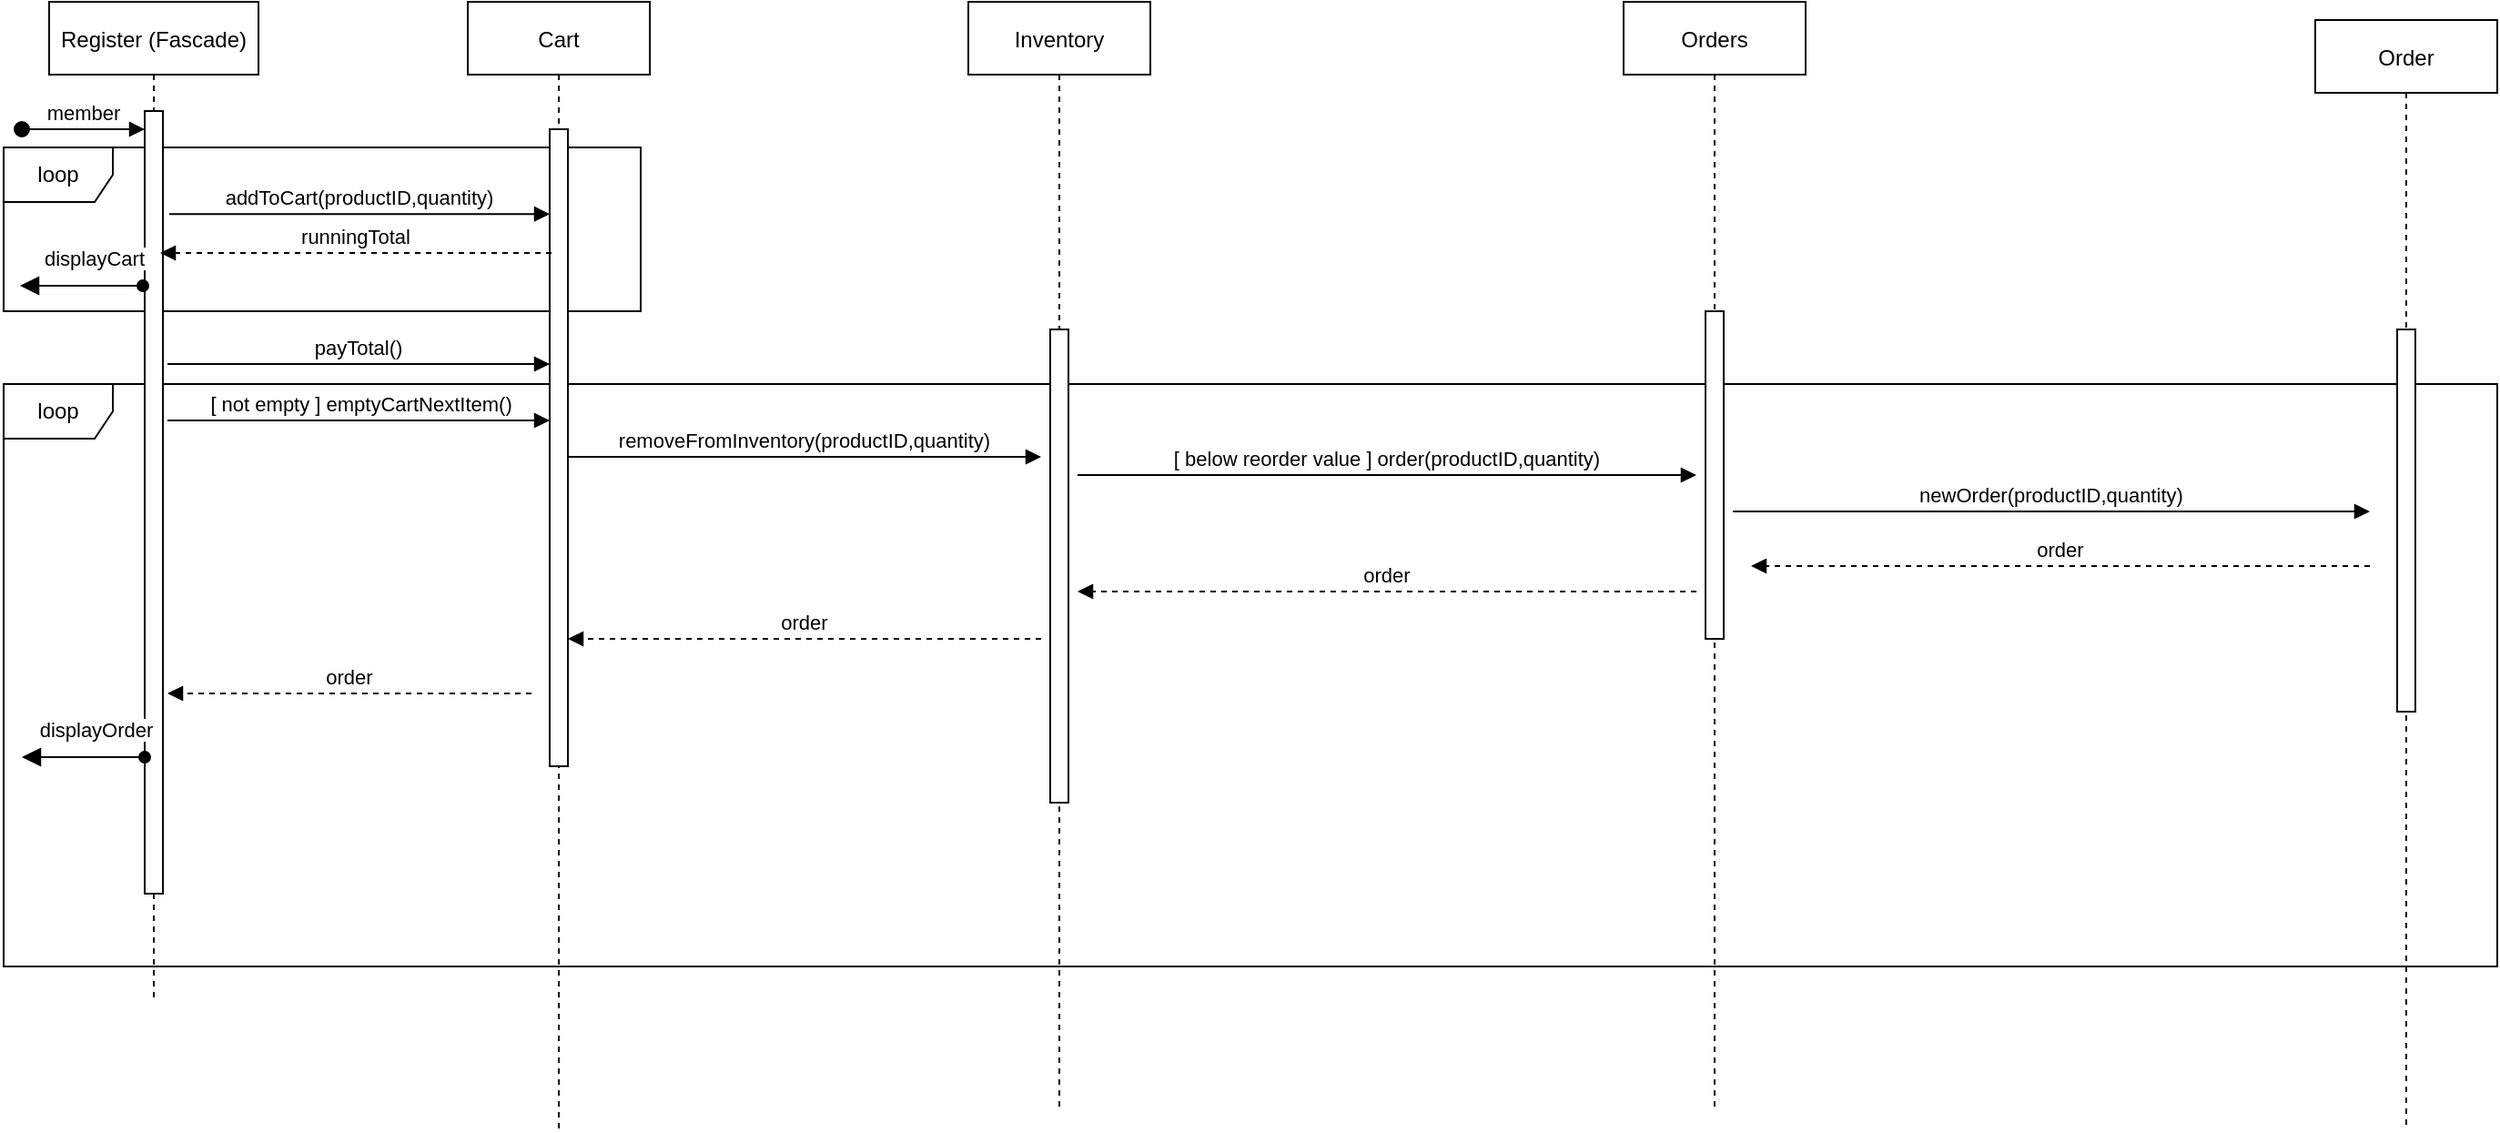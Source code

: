 <mxfile version="14.4.3" type="device"><diagram id="kgpKYQtTHZ0yAKxKKP6v" name="Page-1"><mxGraphModel dx="1240" dy="755" grid="1" gridSize="10" guides="1" tooltips="1" connect="1" arrows="1" fold="1" page="1" pageScale="1" pageWidth="1400" pageHeight="850" math="0" shadow="0"><root><mxCell id="0"/><mxCell id="1" parent="0"/><mxCell id="Z1hfsRR5hd3hzKGp2w_r-11" value="loop" style="shape=umlFrame;whiteSpace=wrap;html=1;" parent="1" vertex="1"><mxGeometry x="10" y="220" width="1370" height="320" as="geometry"/></mxCell><mxCell id="Z1hfsRR5hd3hzKGp2w_r-1" value="loop" style="shape=umlFrame;whiteSpace=wrap;html=1;" parent="1" vertex="1"><mxGeometry x="10" y="90" width="350" height="90" as="geometry"/></mxCell><mxCell id="3nuBFxr9cyL0pnOWT2aG-1" value="Register (Fascade)" style="shape=umlLifeline;perimeter=lifelinePerimeter;container=1;collapsible=0;recursiveResize=0;rounded=0;shadow=0;strokeWidth=1;" parent="1" vertex="1"><mxGeometry x="35" y="10" width="115" height="550" as="geometry"/></mxCell><mxCell id="3nuBFxr9cyL0pnOWT2aG-2" value="" style="points=[];perimeter=orthogonalPerimeter;rounded=0;shadow=0;strokeWidth=1;" parent="3nuBFxr9cyL0pnOWT2aG-1" vertex="1"><mxGeometry x="52.5" y="60" width="10" height="430" as="geometry"/></mxCell><mxCell id="3nuBFxr9cyL0pnOWT2aG-3" value="member" style="verticalAlign=bottom;startArrow=oval;endArrow=block;startSize=8;shadow=0;strokeWidth=1;" parent="3nuBFxr9cyL0pnOWT2aG-1" target="3nuBFxr9cyL0pnOWT2aG-2" edge="1"><mxGeometry relative="1" as="geometry"><mxPoint x="-15" y="70" as="sourcePoint"/></mxGeometry></mxCell><mxCell id="3nuBFxr9cyL0pnOWT2aG-5" value="Cart" style="shape=umlLifeline;perimeter=lifelinePerimeter;container=1;collapsible=0;recursiveResize=0;rounded=0;shadow=0;strokeWidth=1;" parent="1" vertex="1"><mxGeometry x="265" y="10" width="100" height="620" as="geometry"/></mxCell><mxCell id="3nuBFxr9cyL0pnOWT2aG-6" value="" style="points=[];perimeter=orthogonalPerimeter;rounded=0;shadow=0;strokeWidth=1;" parent="3nuBFxr9cyL0pnOWT2aG-5" vertex="1"><mxGeometry x="45" y="70" width="10" height="350" as="geometry"/></mxCell><mxCell id="3nuBFxr9cyL0pnOWT2aG-8" value="addToCart(productID,quantity)" style="verticalAlign=bottom;endArrow=block;shadow=0;strokeWidth=1;exitX=1.35;exitY=0.211;exitDx=0;exitDy=0;exitPerimeter=0;" parent="1" edge="1"><mxGeometry relative="1" as="geometry"><mxPoint x="101" y="126.62" as="sourcePoint"/><mxPoint x="310" y="126.62" as="targetPoint"/></mxGeometry></mxCell><mxCell id="3nuBFxr9cyL0pnOWT2aG-9" value="runningTotal" style="verticalAlign=bottom;endArrow=block;entryX=1;entryY=0;shadow=0;strokeWidth=1;dashed=1;" parent="1" edge="1"><mxGeometry relative="1" as="geometry"><mxPoint x="311" y="148" as="sourcePoint"/><mxPoint x="96" y="148" as="targetPoint"/></mxGeometry></mxCell><mxCell id="Z1hfsRR5hd3hzKGp2w_r-3" value="payTotal()" style="verticalAlign=bottom;endArrow=block;shadow=0;strokeWidth=1;entryX=0.1;entryY=0.188;entryDx=0;entryDy=0;entryPerimeter=0;exitX=1.35;exitY=0.211;exitDx=0;exitDy=0;exitPerimeter=0;" parent="1" edge="1"><mxGeometry relative="1" as="geometry"><mxPoint x="100" y="209.01" as="sourcePoint"/><mxPoint x="310" y="209.0" as="targetPoint"/></mxGeometry></mxCell><mxCell id="Z1hfsRR5hd3hzKGp2w_r-4" value="Inventory" style="shape=umlLifeline;perimeter=lifelinePerimeter;container=1;collapsible=0;recursiveResize=0;rounded=0;shadow=0;strokeWidth=1;" parent="1" vertex="1"><mxGeometry x="540" y="10" width="100" height="610" as="geometry"/></mxCell><mxCell id="Z1hfsRR5hd3hzKGp2w_r-5" value="" style="points=[];perimeter=orthogonalPerimeter;rounded=0;shadow=0;strokeWidth=1;" parent="Z1hfsRR5hd3hzKGp2w_r-4" vertex="1"><mxGeometry x="45" y="180" width="10" height="260" as="geometry"/></mxCell><mxCell id="Z1hfsRR5hd3hzKGp2w_r-6" value="removeFromInventory(productID,quantity)" style="verticalAlign=bottom;endArrow=block;shadow=0;strokeWidth=1;exitX=1.35;exitY=0.211;exitDx=0;exitDy=0;exitPerimeter=0;" parent="1" edge="1"><mxGeometry relative="1" as="geometry"><mxPoint x="320" y="260" as="sourcePoint"/><mxPoint x="580" y="260" as="targetPoint"/><mxPoint as="offset"/></mxGeometry></mxCell><mxCell id="Z1hfsRR5hd3hzKGp2w_r-8" value="Orders" style="shape=umlLifeline;perimeter=lifelinePerimeter;container=1;collapsible=0;recursiveResize=0;rounded=0;shadow=0;strokeWidth=1;" parent="1" vertex="1"><mxGeometry x="900" y="10" width="100" height="610" as="geometry"/></mxCell><mxCell id="Z1hfsRR5hd3hzKGp2w_r-9" value="" style="points=[];perimeter=orthogonalPerimeter;rounded=0;shadow=0;strokeWidth=1;" parent="Z1hfsRR5hd3hzKGp2w_r-8" vertex="1"><mxGeometry x="45" y="170" width="10" height="180" as="geometry"/></mxCell><mxCell id="Z1hfsRR5hd3hzKGp2w_r-10" value="[ below reorder value ] order(productID,quantity)" style="verticalAlign=bottom;endArrow=block;shadow=0;strokeWidth=1;exitX=1.35;exitY=0.211;exitDx=0;exitDy=0;exitPerimeter=0;" parent="1" edge="1"><mxGeometry relative="1" as="geometry"><mxPoint x="600" y="270" as="sourcePoint"/><mxPoint x="940" y="270" as="targetPoint"/><mxPoint as="offset"/></mxGeometry></mxCell><mxCell id="cxPl5RGLa9Kc5QcEujPU-1" value="Order" style="shape=umlLifeline;perimeter=lifelinePerimeter;container=1;collapsible=0;recursiveResize=0;rounded=0;shadow=0;strokeWidth=1;size=40;" vertex="1" parent="1"><mxGeometry x="1280" y="20" width="100" height="610" as="geometry"/></mxCell><mxCell id="cxPl5RGLa9Kc5QcEujPU-2" value="" style="points=[];perimeter=orthogonalPerimeter;rounded=0;shadow=0;strokeWidth=1;" vertex="1" parent="cxPl5RGLa9Kc5QcEujPU-1"><mxGeometry x="45" y="170" width="10" height="210" as="geometry"/></mxCell><mxCell id="cxPl5RGLa9Kc5QcEujPU-3" value="newOrder(productID,quantity)" style="verticalAlign=bottom;endArrow=block;shadow=0;strokeWidth=1;exitX=1.35;exitY=0.211;exitDx=0;exitDy=0;exitPerimeter=0;" edge="1" parent="1"><mxGeometry relative="1" as="geometry"><mxPoint x="960" y="290" as="sourcePoint"/><mxPoint x="1310" y="290" as="targetPoint"/></mxGeometry></mxCell><mxCell id="cxPl5RGLa9Kc5QcEujPU-4" value="order" style="verticalAlign=bottom;endArrow=block;shadow=0;strokeWidth=1;dashed=1;" edge="1" parent="1"><mxGeometry relative="1" as="geometry"><mxPoint x="1310" y="320" as="sourcePoint"/><mxPoint x="970" y="320" as="targetPoint"/></mxGeometry></mxCell><mxCell id="cxPl5RGLa9Kc5QcEujPU-5" value="order" style="verticalAlign=bottom;endArrow=block;shadow=0;strokeWidth=1;dashed=1;" edge="1" parent="1"><mxGeometry relative="1" as="geometry"><mxPoint x="940" y="334" as="sourcePoint"/><mxPoint x="600" y="334" as="targetPoint"/></mxGeometry></mxCell><mxCell id="cxPl5RGLa9Kc5QcEujPU-6" value="order" style="verticalAlign=bottom;endArrow=block;shadow=0;strokeWidth=1;dashed=1;" edge="1" parent="1"><mxGeometry relative="1" as="geometry"><mxPoint x="580" y="360" as="sourcePoint"/><mxPoint x="320" y="360" as="targetPoint"/></mxGeometry></mxCell><mxCell id="cxPl5RGLa9Kc5QcEujPU-7" value="order" style="verticalAlign=bottom;endArrow=block;shadow=0;strokeWidth=1;dashed=1;" edge="1" parent="1"><mxGeometry relative="1" as="geometry"><mxPoint x="300" y="390" as="sourcePoint"/><mxPoint x="100" y="390" as="targetPoint"/></mxGeometry></mxCell><mxCell id="cxPl5RGLa9Kc5QcEujPU-8" value="displayCart" style="verticalAlign=bottom;startArrow=block;endArrow=oval;startSize=8;shadow=0;strokeWidth=1;startFill=1;endFill=1;" edge="1" parent="1"><mxGeometry x="0.215" y="6" relative="1" as="geometry"><mxPoint x="19" y="166" as="sourcePoint"/><mxPoint x="86.5" y="166" as="targetPoint"/><mxPoint as="offset"/></mxGeometry></mxCell><mxCell id="cxPl5RGLa9Kc5QcEujPU-9" value="displayOrder" style="verticalAlign=bottom;startArrow=block;endArrow=oval;startSize=8;shadow=0;strokeWidth=1;startFill=1;endFill=1;" edge="1" parent="1"><mxGeometry x="0.215" y="6" relative="1" as="geometry"><mxPoint x="20" y="425" as="sourcePoint"/><mxPoint x="87.5" y="425" as="targetPoint"/><mxPoint as="offset"/></mxGeometry></mxCell><mxCell id="cxPl5RGLa9Kc5QcEujPU-10" value=" [ not empty ] emptyCartNextItem()" style="verticalAlign=bottom;endArrow=block;shadow=0;strokeWidth=1;entryX=0.1;entryY=0.188;entryDx=0;entryDy=0;entryPerimeter=0;exitX=1.35;exitY=0.211;exitDx=0;exitDy=0;exitPerimeter=0;" edge="1" parent="1"><mxGeometry relative="1" as="geometry"><mxPoint x="100" y="240.01" as="sourcePoint"/><mxPoint x="310" y="240" as="targetPoint"/></mxGeometry></mxCell></root></mxGraphModel></diagram></mxfile>